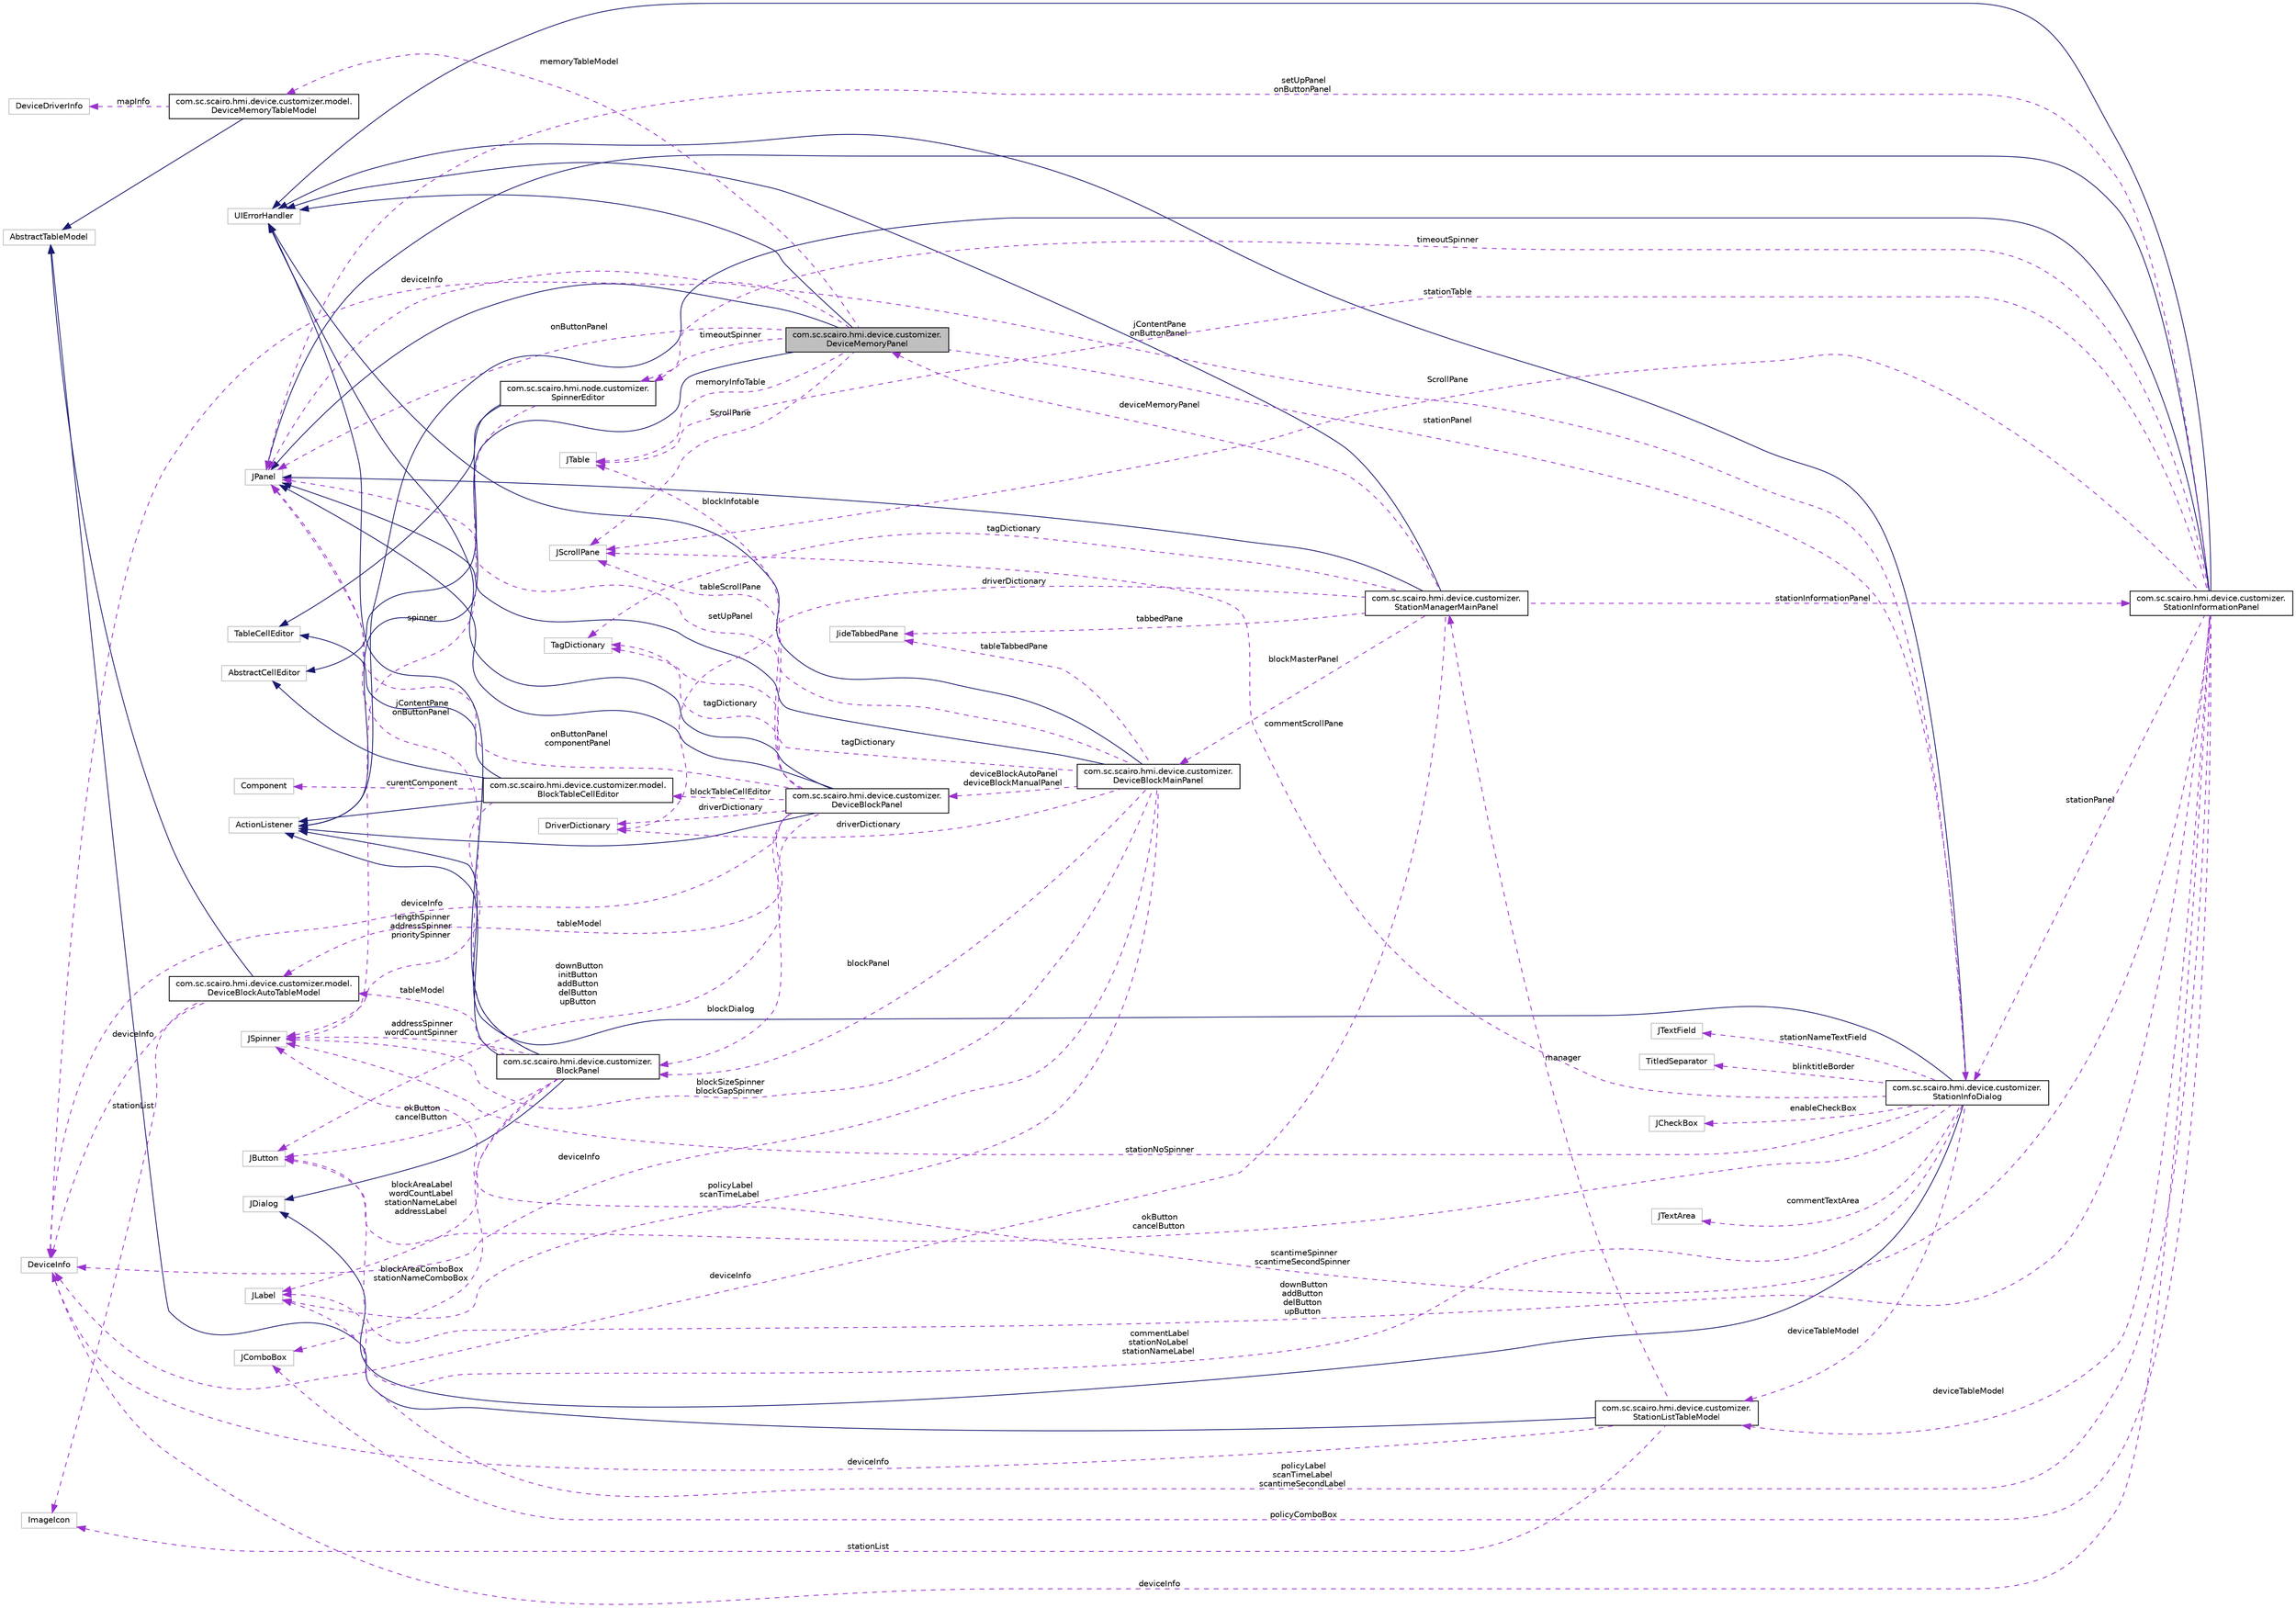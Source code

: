 digraph "com.sc.scairo.hmi.device.customizer.DeviceMemoryPanel"
{
 // LATEX_PDF_SIZE
  edge [fontname="Helvetica",fontsize="10",labelfontname="Helvetica",labelfontsize="10"];
  node [fontname="Helvetica",fontsize="10",shape=record];
  rankdir="LR";
  Node1 [label="com.sc.scairo.hmi.device.customizer.\lDeviceMemoryPanel",height=0.2,width=0.4,color="black", fillcolor="grey75", style="filled", fontcolor="black",tooltip=" "];
  Node2 -> Node1 [dir="back",color="midnightblue",fontsize="10",style="solid",fontname="Helvetica"];
  Node2 [label="JPanel",height=0.2,width=0.4,color="grey75", fillcolor="white", style="filled",tooltip=" "];
  Node3 -> Node1 [dir="back",color="midnightblue",fontsize="10",style="solid",fontname="Helvetica"];
  Node3 [label="ActionListener",height=0.2,width=0.4,color="grey75", fillcolor="white", style="filled",tooltip=" "];
  Node4 -> Node1 [dir="back",color="midnightblue",fontsize="10",style="solid",fontname="Helvetica"];
  Node4 [label="UIErrorHandler",height=0.2,width=0.4,color="grey75", fillcolor="white", style="filled",tooltip=" "];
  Node5 -> Node1 [dir="back",color="darkorchid3",fontsize="10",style="dashed",label=" memoryTableModel" ,fontname="Helvetica"];
  Node5 [label="com.sc.scairo.hmi.device.customizer.model.\lDeviceMemoryTableModel",height=0.2,width=0.4,color="black", fillcolor="white", style="filled",URL="$classcom_1_1sc_1_1scairo_1_1hmi_1_1device_1_1customizer_1_1model_1_1_device_memory_table_model.html",tooltip=" "];
  Node6 -> Node5 [dir="back",color="midnightblue",fontsize="10",style="solid",fontname="Helvetica"];
  Node6 [label="AbstractTableModel",height=0.2,width=0.4,color="grey75", fillcolor="white", style="filled",tooltip=" "];
  Node7 -> Node5 [dir="back",color="darkorchid3",fontsize="10",style="dashed",label=" mapInfo" ,fontname="Helvetica"];
  Node7 [label="DeviceDriverInfo",height=0.2,width=0.4,color="grey75", fillcolor="white", style="filled",tooltip=" "];
  Node8 -> Node1 [dir="back",color="darkorchid3",fontsize="10",style="dashed",label=" memoryInfoTable" ,fontname="Helvetica"];
  Node8 [label="JTable",height=0.2,width=0.4,color="grey75", fillcolor="white", style="filled",tooltip=" "];
  Node9 -> Node1 [dir="back",color="darkorchid3",fontsize="10",style="dashed",label=" timeoutSpinner" ,fontname="Helvetica"];
  Node9 [label="com.sc.scairo.hmi.node.customizer.\lSpinnerEditor",height=0.2,width=0.4,color="black", fillcolor="white", style="filled",URL="$classcom_1_1sc_1_1scairo_1_1hmi_1_1node_1_1customizer_1_1_spinner_editor.html",tooltip=" "];
  Node10 -> Node9 [dir="back",color="midnightblue",fontsize="10",style="solid",fontname="Helvetica"];
  Node10 [label="AbstractCellEditor",height=0.2,width=0.4,color="grey75", fillcolor="white", style="filled",tooltip=" "];
  Node11 -> Node9 [dir="back",color="midnightblue",fontsize="10",style="solid",fontname="Helvetica"];
  Node11 [label="TableCellEditor",height=0.2,width=0.4,color="grey75", fillcolor="white", style="filled",tooltip=" "];
  Node12 -> Node9 [dir="back",color="darkorchid3",fontsize="10",style="dashed",label=" spinner" ,fontname="Helvetica"];
  Node12 [label="JSpinner",height=0.2,width=0.4,color="grey75", fillcolor="white", style="filled",tooltip=" "];
  Node13 -> Node1 [dir="back",color="darkorchid3",fontsize="10",style="dashed",label=" deviceInfo" ,fontname="Helvetica"];
  Node13 [label="DeviceInfo",height=0.2,width=0.4,color="grey75", fillcolor="white", style="filled",tooltip=" "];
  Node2 -> Node1 [dir="back",color="darkorchid3",fontsize="10",style="dashed",label=" onButtonPanel" ,fontname="Helvetica"];
  Node14 -> Node1 [dir="back",color="darkorchid3",fontsize="10",style="dashed",label=" ScrollPane" ,fontname="Helvetica"];
  Node14 [label="JScrollPane",height=0.2,width=0.4,color="grey75", fillcolor="white", style="filled",tooltip=" "];
  Node15 -> Node1 [dir="back",color="darkorchid3",fontsize="10",style="dashed",label=" stationPanel" ,fontname="Helvetica"];
  Node15 [label="com.sc.scairo.hmi.device.customizer.\lStationInfoDialog",height=0.2,width=0.4,color="black", fillcolor="white", style="filled",URL="$classcom_1_1sc_1_1scairo_1_1hmi_1_1device_1_1customizer_1_1_station_info_dialog.html",tooltip=" "];
  Node16 -> Node15 [dir="back",color="midnightblue",fontsize="10",style="solid",fontname="Helvetica"];
  Node16 [label="JDialog",height=0.2,width=0.4,color="grey75", fillcolor="white", style="filled",tooltip=" "];
  Node3 -> Node15 [dir="back",color="midnightblue",fontsize="10",style="solid",fontname="Helvetica"];
  Node4 -> Node15 [dir="back",color="midnightblue",fontsize="10",style="solid",fontname="Helvetica"];
  Node17 -> Node15 [dir="back",color="darkorchid3",fontsize="10",style="dashed",label=" okButton\ncancelButton" ,fontname="Helvetica"];
  Node17 [label="JButton",height=0.2,width=0.4,color="grey75", fillcolor="white", style="filled",tooltip=" "];
  Node18 -> Node15 [dir="back",color="darkorchid3",fontsize="10",style="dashed",label=" enableCheckBox" ,fontname="Helvetica"];
  Node18 [label="JCheckBox",height=0.2,width=0.4,color="grey75", fillcolor="white", style="filled",tooltip=" "];
  Node19 -> Node15 [dir="back",color="darkorchid3",fontsize="10",style="dashed",label=" commentTextArea" ,fontname="Helvetica"];
  Node19 [label="JTextArea",height=0.2,width=0.4,color="grey75", fillcolor="white", style="filled",tooltip=" "];
  Node20 -> Node15 [dir="back",color="darkorchid3",fontsize="10",style="dashed",label=" stationNameTextField" ,fontname="Helvetica"];
  Node20 [label="JTextField",height=0.2,width=0.4,color="grey75", fillcolor="white", style="filled",tooltip=" "];
  Node12 -> Node15 [dir="back",color="darkorchid3",fontsize="10",style="dashed",label=" stationNoSpinner" ,fontname="Helvetica"];
  Node21 -> Node15 [dir="back",color="darkorchid3",fontsize="10",style="dashed",label=" blinktitleBorder" ,fontname="Helvetica"];
  Node21 [label="TitledSeparator",height=0.2,width=0.4,color="grey75", fillcolor="white", style="filled",tooltip=" "];
  Node22 -> Node15 [dir="back",color="darkorchid3",fontsize="10",style="dashed",label=" deviceTableModel" ,fontname="Helvetica"];
  Node22 [label="com.sc.scairo.hmi.device.customizer.\lStationListTableModel",height=0.2,width=0.4,color="black", fillcolor="white", style="filled",URL="$classcom_1_1sc_1_1scairo_1_1hmi_1_1device_1_1customizer_1_1_station_list_table_model.html",tooltip=" "];
  Node6 -> Node22 [dir="back",color="midnightblue",fontsize="10",style="solid",fontname="Helvetica"];
  Node23 -> Node22 [dir="back",color="darkorchid3",fontsize="10",style="dashed",label=" stationList" ,fontname="Helvetica"];
  Node23 [label="ImageIcon",height=0.2,width=0.4,color="grey75", fillcolor="white", style="filled",tooltip=" "];
  Node13 -> Node22 [dir="back",color="darkorchid3",fontsize="10",style="dashed",label=" deviceInfo" ,fontname="Helvetica"];
  Node24 -> Node22 [dir="back",color="darkorchid3",fontsize="10",style="dashed",label=" manager" ,fontname="Helvetica"];
  Node24 [label="com.sc.scairo.hmi.device.customizer.\lStationManagerMainPanel",height=0.2,width=0.4,color="black", fillcolor="white", style="filled",URL="$classcom_1_1sc_1_1scairo_1_1hmi_1_1device_1_1customizer_1_1_station_manager_main_panel.html",tooltip=" "];
  Node2 -> Node24 [dir="back",color="midnightblue",fontsize="10",style="solid",fontname="Helvetica"];
  Node4 -> Node24 [dir="back",color="midnightblue",fontsize="10",style="solid",fontname="Helvetica"];
  Node1 -> Node24 [dir="back",color="darkorchid3",fontsize="10",style="dashed",label=" deviceMemoryPanel" ,fontname="Helvetica"];
  Node25 -> Node24 [dir="back",color="darkorchid3",fontsize="10",style="dashed",label=" tagDictionary" ,fontname="Helvetica"];
  Node25 [label="TagDictionary",height=0.2,width=0.4,color="grey75", fillcolor="white", style="filled",tooltip=" "];
  Node26 -> Node24 [dir="back",color="darkorchid3",fontsize="10",style="dashed",label=" stationInformationPanel" ,fontname="Helvetica"];
  Node26 [label="com.sc.scairo.hmi.device.customizer.\lStationInformationPanel",height=0.2,width=0.4,color="black", fillcolor="white", style="filled",URL="$classcom_1_1sc_1_1scairo_1_1hmi_1_1device_1_1customizer_1_1_station_information_panel.html",tooltip=" "];
  Node2 -> Node26 [dir="back",color="midnightblue",fontsize="10",style="solid",fontname="Helvetica"];
  Node3 -> Node26 [dir="back",color="midnightblue",fontsize="10",style="solid",fontname="Helvetica"];
  Node4 -> Node26 [dir="back",color="midnightblue",fontsize="10",style="solid",fontname="Helvetica"];
  Node17 -> Node26 [dir="back",color="darkorchid3",fontsize="10",style="dashed",label=" downButton\naddButton\ndelButton\nupButton" ,fontname="Helvetica"];
  Node12 -> Node26 [dir="back",color="darkorchid3",fontsize="10",style="dashed",label=" scantimeSpinner\nscantimeSecondSpinner" ,fontname="Helvetica"];
  Node8 -> Node26 [dir="back",color="darkorchid3",fontsize="10",style="dashed",label=" stationTable" ,fontname="Helvetica"];
  Node27 -> Node26 [dir="back",color="darkorchid3",fontsize="10",style="dashed",label=" policyComboBox" ,fontname="Helvetica"];
  Node27 [label="JComboBox",height=0.2,width=0.4,color="grey75", fillcolor="white", style="filled",tooltip=" "];
  Node28 -> Node26 [dir="back",color="darkorchid3",fontsize="10",style="dashed",label=" policyLabel\nscanTimeLabel\nscantimeSecondLabel" ,fontname="Helvetica"];
  Node28 [label="JLabel",height=0.2,width=0.4,color="grey75", fillcolor="white", style="filled",tooltip=" "];
  Node9 -> Node26 [dir="back",color="darkorchid3",fontsize="10",style="dashed",label=" timeoutSpinner" ,fontname="Helvetica"];
  Node22 -> Node26 [dir="back",color="darkorchid3",fontsize="10",style="dashed",label=" deviceTableModel" ,fontname="Helvetica"];
  Node13 -> Node26 [dir="back",color="darkorchid3",fontsize="10",style="dashed",label=" deviceInfo" ,fontname="Helvetica"];
  Node2 -> Node26 [dir="back",color="darkorchid3",fontsize="10",style="dashed",label=" setUpPanel\nonButtonPanel" ,fontname="Helvetica"];
  Node14 -> Node26 [dir="back",color="darkorchid3",fontsize="10",style="dashed",label=" ScrollPane" ,fontname="Helvetica"];
  Node15 -> Node26 [dir="back",color="darkorchid3",fontsize="10",style="dashed",label=" stationPanel" ,fontname="Helvetica"];
  Node29 -> Node24 [dir="back",color="darkorchid3",fontsize="10",style="dashed",label=" tabbedPane" ,fontname="Helvetica"];
  Node29 [label="JideTabbedPane",height=0.2,width=0.4,color="grey75", fillcolor="white", style="filled",tooltip=" "];
  Node30 -> Node24 [dir="back",color="darkorchid3",fontsize="10",style="dashed",label=" driverDictionary" ,fontname="Helvetica"];
  Node30 [label="DriverDictionary",height=0.2,width=0.4,color="grey75", fillcolor="white", style="filled",tooltip=" "];
  Node13 -> Node24 [dir="back",color="darkorchid3",fontsize="10",style="dashed",label=" deviceInfo" ,fontname="Helvetica"];
  Node31 -> Node24 [dir="back",color="darkorchid3",fontsize="10",style="dashed",label=" blockMasterPanel" ,fontname="Helvetica"];
  Node31 [label="com.sc.scairo.hmi.device.customizer.\lDeviceBlockMainPanel",height=0.2,width=0.4,color="black", fillcolor="white", style="filled",URL="$classcom_1_1sc_1_1scairo_1_1hmi_1_1device_1_1customizer_1_1_device_block_main_panel.html",tooltip=" "];
  Node2 -> Node31 [dir="back",color="midnightblue",fontsize="10",style="solid",fontname="Helvetica"];
  Node4 -> Node31 [dir="back",color="midnightblue",fontsize="10",style="solid",fontname="Helvetica"];
  Node25 -> Node31 [dir="back",color="darkorchid3",fontsize="10",style="dashed",label=" tagDictionary" ,fontname="Helvetica"];
  Node12 -> Node31 [dir="back",color="darkorchid3",fontsize="10",style="dashed",label=" blockSizeSpinner\nblockGapSpinner" ,fontname="Helvetica"];
  Node29 -> Node31 [dir="back",color="darkorchid3",fontsize="10",style="dashed",label=" tableTabbedPane" ,fontname="Helvetica"];
  Node30 -> Node31 [dir="back",color="darkorchid3",fontsize="10",style="dashed",label=" driverDictionary" ,fontname="Helvetica"];
  Node28 -> Node31 [dir="back",color="darkorchid3",fontsize="10",style="dashed",label=" policyLabel\nscanTimeLabel" ,fontname="Helvetica"];
  Node13 -> Node31 [dir="back",color="darkorchid3",fontsize="10",style="dashed",label=" deviceInfo" ,fontname="Helvetica"];
  Node2 -> Node31 [dir="back",color="darkorchid3",fontsize="10",style="dashed",label=" setUpPanel" ,fontname="Helvetica"];
  Node32 -> Node31 [dir="back",color="darkorchid3",fontsize="10",style="dashed",label=" blockPanel" ,fontname="Helvetica"];
  Node32 [label="com.sc.scairo.hmi.device.customizer.\lBlockPanel",height=0.2,width=0.4,color="black", fillcolor="white", style="filled",URL="$classcom_1_1sc_1_1scairo_1_1hmi_1_1device_1_1customizer_1_1_block_panel.html",tooltip=" "];
  Node16 -> Node32 [dir="back",color="midnightblue",fontsize="10",style="solid",fontname="Helvetica"];
  Node3 -> Node32 [dir="back",color="midnightblue",fontsize="10",style="solid",fontname="Helvetica"];
  Node4 -> Node32 [dir="back",color="midnightblue",fontsize="10",style="solid",fontname="Helvetica"];
  Node33 -> Node32 [dir="back",color="darkorchid3",fontsize="10",style="dashed",label=" tableModel" ,fontname="Helvetica"];
  Node33 [label="com.sc.scairo.hmi.device.customizer.model.\lDeviceBlockAutoTableModel",height=0.2,width=0.4,color="black", fillcolor="white", style="filled",URL="$classcom_1_1sc_1_1scairo_1_1hmi_1_1device_1_1customizer_1_1model_1_1_device_block_auto_table_model.html",tooltip=" "];
  Node6 -> Node33 [dir="back",color="midnightblue",fontsize="10",style="solid",fontname="Helvetica"];
  Node23 -> Node33 [dir="back",color="darkorchid3",fontsize="10",style="dashed",label=" stationList" ,fontname="Helvetica"];
  Node13 -> Node33 [dir="back",color="darkorchid3",fontsize="10",style="dashed",label=" deviceInfo" ,fontname="Helvetica"];
  Node17 -> Node32 [dir="back",color="darkorchid3",fontsize="10",style="dashed",label=" okButton\ncancelButton" ,fontname="Helvetica"];
  Node12 -> Node32 [dir="back",color="darkorchid3",fontsize="10",style="dashed",label=" addressSpinner\nwordCountSpinner" ,fontname="Helvetica"];
  Node27 -> Node32 [dir="back",color="darkorchid3",fontsize="10",style="dashed",label=" blockAreaComboBox\nstationNameComboBox" ,fontname="Helvetica"];
  Node28 -> Node32 [dir="back",color="darkorchid3",fontsize="10",style="dashed",label=" blockAreaLabel\nwordCountLabel\nstationNameLabel\naddressLabel" ,fontname="Helvetica"];
  Node2 -> Node32 [dir="back",color="darkorchid3",fontsize="10",style="dashed",label=" jContentPane\nonButtonPanel" ,fontname="Helvetica"];
  Node34 -> Node31 [dir="back",color="darkorchid3",fontsize="10",style="dashed",label=" deviceBlockAutoPanel\ndeviceBlockManualPanel" ,fontname="Helvetica"];
  Node34 [label="com.sc.scairo.hmi.device.customizer.\lDeviceBlockPanel",height=0.2,width=0.4,color="black", fillcolor="white", style="filled",URL="$classcom_1_1sc_1_1scairo_1_1hmi_1_1device_1_1customizer_1_1_device_block_panel.html",tooltip=" "];
  Node2 -> Node34 [dir="back",color="midnightblue",fontsize="10",style="solid",fontname="Helvetica"];
  Node3 -> Node34 [dir="back",color="midnightblue",fontsize="10",style="solid",fontname="Helvetica"];
  Node4 -> Node34 [dir="back",color="midnightblue",fontsize="10",style="solid",fontname="Helvetica"];
  Node25 -> Node34 [dir="back",color="darkorchid3",fontsize="10",style="dashed",label=" tagDictionary" ,fontname="Helvetica"];
  Node17 -> Node34 [dir="back",color="darkorchid3",fontsize="10",style="dashed",label=" downButton\ninitButton\naddButton\ndelButton\nupButton" ,fontname="Helvetica"];
  Node33 -> Node34 [dir="back",color="darkorchid3",fontsize="10",style="dashed",label=" tableModel" ,fontname="Helvetica"];
  Node35 -> Node34 [dir="back",color="darkorchid3",fontsize="10",style="dashed",label=" blockTableCellEditor" ,fontname="Helvetica"];
  Node35 [label="com.sc.scairo.hmi.device.customizer.model.\lBlockTableCellEditor",height=0.2,width=0.4,color="black", fillcolor="white", style="filled",URL="$classcom_1_1sc_1_1scairo_1_1hmi_1_1device_1_1customizer_1_1model_1_1_block_table_cell_editor.html",tooltip=" "];
  Node10 -> Node35 [dir="back",color="midnightblue",fontsize="10",style="solid",fontname="Helvetica"];
  Node11 -> Node35 [dir="back",color="midnightblue",fontsize="10",style="solid",fontname="Helvetica"];
  Node3 -> Node35 [dir="back",color="midnightblue",fontsize="10",style="solid",fontname="Helvetica"];
  Node12 -> Node35 [dir="back",color="darkorchid3",fontsize="10",style="dashed",label=" lengthSpinner\naddressSpinner\nprioritySpinner" ,fontname="Helvetica"];
  Node36 -> Node35 [dir="back",color="darkorchid3",fontsize="10",style="dashed",label=" curentComponent" ,fontname="Helvetica"];
  Node36 [label="Component",height=0.2,width=0.4,color="grey75", fillcolor="white", style="filled",tooltip=" "];
  Node30 -> Node34 [dir="back",color="darkorchid3",fontsize="10",style="dashed",label=" driverDictionary" ,fontname="Helvetica"];
  Node8 -> Node34 [dir="back",color="darkorchid3",fontsize="10",style="dashed",label=" blockInfotable" ,fontname="Helvetica"];
  Node13 -> Node34 [dir="back",color="darkorchid3",fontsize="10",style="dashed",label=" deviceInfo" ,fontname="Helvetica"];
  Node2 -> Node34 [dir="back",color="darkorchid3",fontsize="10",style="dashed",label=" onButtonPanel\ncomponentPanel" ,fontname="Helvetica"];
  Node14 -> Node34 [dir="back",color="darkorchid3",fontsize="10",style="dashed",label=" tableScrollPane" ,fontname="Helvetica"];
  Node32 -> Node34 [dir="back",color="darkorchid3",fontsize="10",style="dashed",label=" blockDialog" ,fontname="Helvetica"];
  Node28 -> Node15 [dir="back",color="darkorchid3",fontsize="10",style="dashed",label=" commentLabel\nstationNoLabel\nstationNameLabel" ,fontname="Helvetica"];
  Node2 -> Node15 [dir="back",color="darkorchid3",fontsize="10",style="dashed",label=" jContentPane\nonButtonPanel" ,fontname="Helvetica"];
  Node14 -> Node15 [dir="back",color="darkorchid3",fontsize="10",style="dashed",label=" commentScrollPane" ,fontname="Helvetica"];
}
